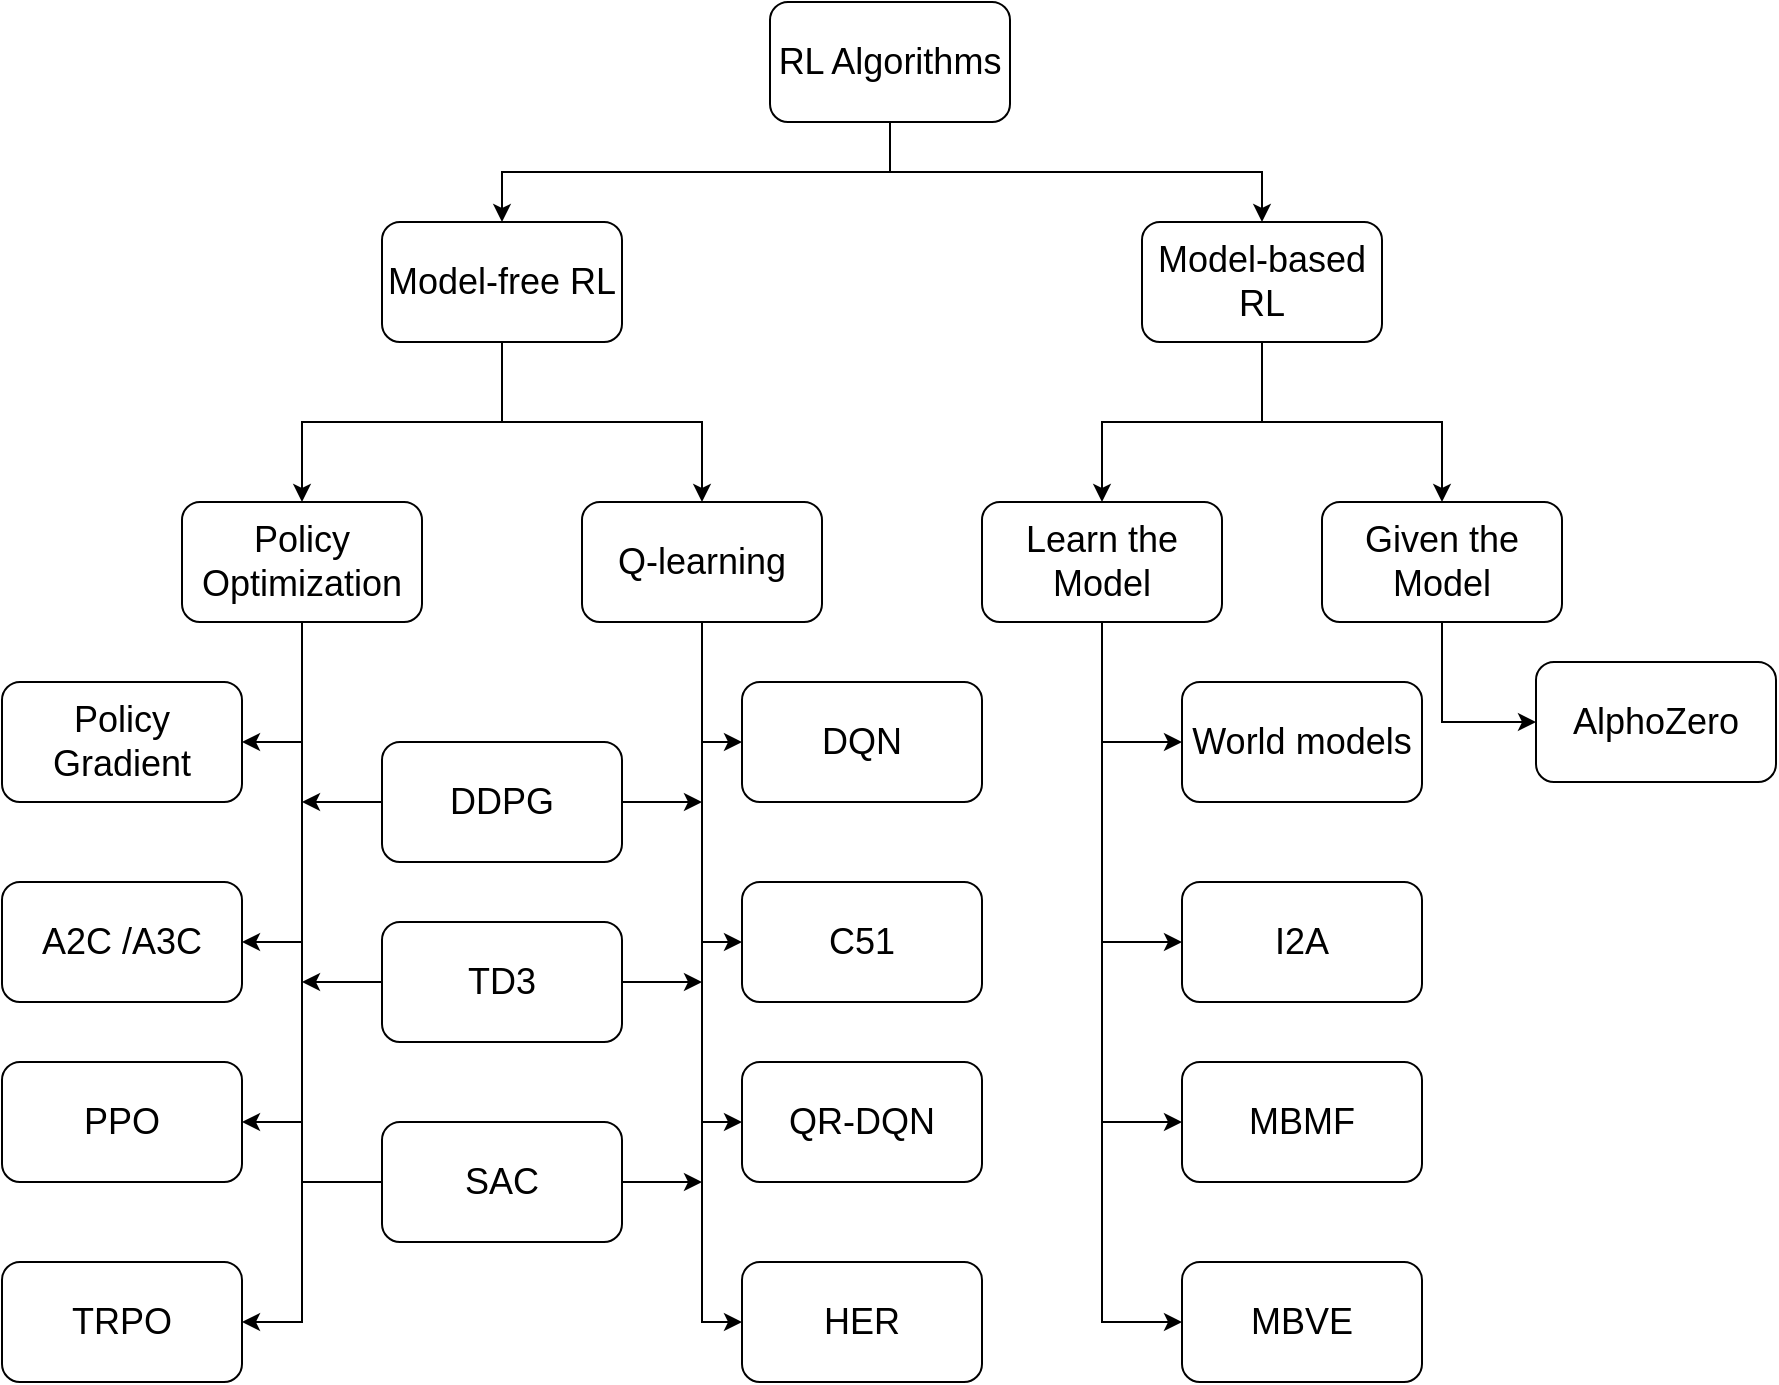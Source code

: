 <mxfile version="21.6.6" type="github">
  <diagram id="prtHgNgQTEPvFCAcTncT" name="Page-1">
    <mxGraphModel dx="2048" dy="820" grid="1" gridSize="10" guides="1" tooltips="1" connect="1" arrows="1" fold="1" page="1" pageScale="1" pageWidth="827" pageHeight="1169" math="0" shadow="0">
      <root>
        <mxCell id="0" />
        <mxCell id="1" parent="0" />
        <mxCell id="R2jbO6YWWnv4b4dk8Ssr-4" value="" style="edgeStyle=orthogonalEdgeStyle;rounded=0;orthogonalLoop=1;jettySize=auto;html=1;exitX=0.5;exitY=1;exitDx=0;exitDy=0;" edge="1" parent="1" source="R2jbO6YWWnv4b4dk8Ssr-1" target="R2jbO6YWWnv4b4dk8Ssr-3">
          <mxGeometry relative="1" as="geometry" />
        </mxCell>
        <mxCell id="R2jbO6YWWnv4b4dk8Ssr-6" style="edgeStyle=orthogonalEdgeStyle;rounded=0;orthogonalLoop=1;jettySize=auto;html=1;exitX=0.5;exitY=1;exitDx=0;exitDy=0;entryX=0.5;entryY=0;entryDx=0;entryDy=0;" edge="1" parent="1" source="R2jbO6YWWnv4b4dk8Ssr-1" target="R2jbO6YWWnv4b4dk8Ssr-2">
          <mxGeometry relative="1" as="geometry" />
        </mxCell>
        <mxCell id="R2jbO6YWWnv4b4dk8Ssr-1" value="RL Algorithms" style="rounded=1;whiteSpace=wrap;html=1;fontSize=18;" vertex="1" parent="1">
          <mxGeometry x="354" y="90" width="120" height="60" as="geometry" />
        </mxCell>
        <mxCell id="R2jbO6YWWnv4b4dk8Ssr-38" style="edgeStyle=orthogonalEdgeStyle;rounded=0;orthogonalLoop=1;jettySize=auto;html=1;exitX=0.5;exitY=1;exitDx=0;exitDy=0;entryX=0.5;entryY=0;entryDx=0;entryDy=0;" edge="1" parent="1" source="R2jbO6YWWnv4b4dk8Ssr-2" target="R2jbO6YWWnv4b4dk8Ssr-31">
          <mxGeometry relative="1" as="geometry" />
        </mxCell>
        <mxCell id="R2jbO6YWWnv4b4dk8Ssr-39" style="edgeStyle=orthogonalEdgeStyle;rounded=0;orthogonalLoop=1;jettySize=auto;html=1;exitX=0.5;exitY=1;exitDx=0;exitDy=0;entryX=0.5;entryY=0;entryDx=0;entryDy=0;" edge="1" parent="1" source="R2jbO6YWWnv4b4dk8Ssr-2" target="R2jbO6YWWnv4b4dk8Ssr-32">
          <mxGeometry relative="1" as="geometry" />
        </mxCell>
        <mxCell id="R2jbO6YWWnv4b4dk8Ssr-2" value="Model-based RL" style="rounded=1;whiteSpace=wrap;html=1;fontSize=18;" vertex="1" parent="1">
          <mxGeometry x="540" y="200" width="120" height="60" as="geometry" />
        </mxCell>
        <mxCell id="R2jbO6YWWnv4b4dk8Ssr-8" value="" style="edgeStyle=orthogonalEdgeStyle;rounded=0;orthogonalLoop=1;jettySize=auto;html=1;" edge="1" parent="1" source="R2jbO6YWWnv4b4dk8Ssr-3" target="R2jbO6YWWnv4b4dk8Ssr-7">
          <mxGeometry relative="1" as="geometry" />
        </mxCell>
        <mxCell id="R2jbO6YWWnv4b4dk8Ssr-11" style="edgeStyle=orthogonalEdgeStyle;rounded=0;orthogonalLoop=1;jettySize=auto;html=1;exitX=0.5;exitY=1;exitDx=0;exitDy=0;entryX=0.5;entryY=0;entryDx=0;entryDy=0;" edge="1" parent="1" source="R2jbO6YWWnv4b4dk8Ssr-3" target="R2jbO6YWWnv4b4dk8Ssr-9">
          <mxGeometry relative="1" as="geometry" />
        </mxCell>
        <mxCell id="R2jbO6YWWnv4b4dk8Ssr-3" value="Model-free RL" style="rounded=1;whiteSpace=wrap;html=1;fontSize=18;" vertex="1" parent="1">
          <mxGeometry x="160" y="200" width="120" height="60" as="geometry" />
        </mxCell>
        <mxCell id="R2jbO6YWWnv4b4dk8Ssr-16" value="" style="edgeStyle=orthogonalEdgeStyle;rounded=0;orthogonalLoop=1;jettySize=auto;html=1;entryX=1;entryY=0.5;entryDx=0;entryDy=0;" edge="1" parent="1" source="R2jbO6YWWnv4b4dk8Ssr-7" target="R2jbO6YWWnv4b4dk8Ssr-12">
          <mxGeometry relative="1" as="geometry" />
        </mxCell>
        <mxCell id="R2jbO6YWWnv4b4dk8Ssr-17" style="edgeStyle=orthogonalEdgeStyle;rounded=0;orthogonalLoop=1;jettySize=auto;html=1;exitX=0.5;exitY=1;exitDx=0;exitDy=0;entryX=1;entryY=0.5;entryDx=0;entryDy=0;" edge="1" parent="1" source="R2jbO6YWWnv4b4dk8Ssr-7" target="R2jbO6YWWnv4b4dk8Ssr-15">
          <mxGeometry relative="1" as="geometry" />
        </mxCell>
        <mxCell id="R2jbO6YWWnv4b4dk8Ssr-18" style="edgeStyle=orthogonalEdgeStyle;rounded=0;orthogonalLoop=1;jettySize=auto;html=1;exitX=0.5;exitY=1;exitDx=0;exitDy=0;entryX=1;entryY=0.5;entryDx=0;entryDy=0;" edge="1" parent="1" source="R2jbO6YWWnv4b4dk8Ssr-7" target="R2jbO6YWWnv4b4dk8Ssr-14">
          <mxGeometry relative="1" as="geometry" />
        </mxCell>
        <mxCell id="R2jbO6YWWnv4b4dk8Ssr-19" style="edgeStyle=orthogonalEdgeStyle;rounded=0;orthogonalLoop=1;jettySize=auto;html=1;exitX=0.5;exitY=1;exitDx=0;exitDy=0;entryX=1;entryY=0.5;entryDx=0;entryDy=0;" edge="1" parent="1" source="R2jbO6YWWnv4b4dk8Ssr-7" target="R2jbO6YWWnv4b4dk8Ssr-13">
          <mxGeometry relative="1" as="geometry" />
        </mxCell>
        <mxCell id="R2jbO6YWWnv4b4dk8Ssr-7" value="Policy Optimization" style="whiteSpace=wrap;html=1;fontSize=18;rounded=1;" vertex="1" parent="1">
          <mxGeometry x="60" y="340" width="120" height="60" as="geometry" />
        </mxCell>
        <mxCell id="R2jbO6YWWnv4b4dk8Ssr-24" style="edgeStyle=orthogonalEdgeStyle;rounded=0;orthogonalLoop=1;jettySize=auto;html=1;exitX=0.5;exitY=1;exitDx=0;exitDy=0;entryX=0;entryY=0.5;entryDx=0;entryDy=0;" edge="1" parent="1" source="R2jbO6YWWnv4b4dk8Ssr-9" target="R2jbO6YWWnv4b4dk8Ssr-20">
          <mxGeometry relative="1" as="geometry" />
        </mxCell>
        <mxCell id="R2jbO6YWWnv4b4dk8Ssr-25" style="edgeStyle=orthogonalEdgeStyle;rounded=0;orthogonalLoop=1;jettySize=auto;html=1;exitX=0.5;exitY=1;exitDx=0;exitDy=0;entryX=0;entryY=0.5;entryDx=0;entryDy=0;" edge="1" parent="1" source="R2jbO6YWWnv4b4dk8Ssr-9" target="R2jbO6YWWnv4b4dk8Ssr-23">
          <mxGeometry relative="1" as="geometry" />
        </mxCell>
        <mxCell id="R2jbO6YWWnv4b4dk8Ssr-26" style="edgeStyle=orthogonalEdgeStyle;rounded=0;orthogonalLoop=1;jettySize=auto;html=1;exitX=0.5;exitY=1;exitDx=0;exitDy=0;entryX=0;entryY=0.5;entryDx=0;entryDy=0;" edge="1" parent="1" source="R2jbO6YWWnv4b4dk8Ssr-9" target="R2jbO6YWWnv4b4dk8Ssr-22">
          <mxGeometry relative="1" as="geometry" />
        </mxCell>
        <mxCell id="R2jbO6YWWnv4b4dk8Ssr-27" style="edgeStyle=orthogonalEdgeStyle;rounded=0;orthogonalLoop=1;jettySize=auto;html=1;exitX=0.5;exitY=1;exitDx=0;exitDy=0;entryX=0;entryY=0.5;entryDx=0;entryDy=0;" edge="1" parent="1" source="R2jbO6YWWnv4b4dk8Ssr-9" target="R2jbO6YWWnv4b4dk8Ssr-21">
          <mxGeometry relative="1" as="geometry" />
        </mxCell>
        <mxCell id="R2jbO6YWWnv4b4dk8Ssr-9" value="Q-learning" style="whiteSpace=wrap;html=1;fontSize=18;rounded=1;" vertex="1" parent="1">
          <mxGeometry x="260" y="340" width="120" height="60" as="geometry" />
        </mxCell>
        <mxCell id="R2jbO6YWWnv4b4dk8Ssr-12" value="Policy Gradient" style="whiteSpace=wrap;html=1;fontSize=18;rounded=1;" vertex="1" parent="1">
          <mxGeometry x="-30" y="430" width="120" height="60" as="geometry" />
        </mxCell>
        <mxCell id="R2jbO6YWWnv4b4dk8Ssr-13" value="TRPO" style="whiteSpace=wrap;html=1;fontSize=18;rounded=1;" vertex="1" parent="1">
          <mxGeometry x="-30" y="720" width="120" height="60" as="geometry" />
        </mxCell>
        <mxCell id="R2jbO6YWWnv4b4dk8Ssr-14" value="PPO" style="whiteSpace=wrap;html=1;fontSize=18;rounded=1;" vertex="1" parent="1">
          <mxGeometry x="-30" y="620" width="120" height="60" as="geometry" />
        </mxCell>
        <mxCell id="R2jbO6YWWnv4b4dk8Ssr-15" value="A2C /A3C" style="whiteSpace=wrap;html=1;fontSize=18;rounded=1;" vertex="1" parent="1">
          <mxGeometry x="-30" y="530" width="120" height="60" as="geometry" />
        </mxCell>
        <mxCell id="R2jbO6YWWnv4b4dk8Ssr-20" value="DQN" style="whiteSpace=wrap;html=1;fontSize=18;rounded=1;" vertex="1" parent="1">
          <mxGeometry x="340" y="430" width="120" height="60" as="geometry" />
        </mxCell>
        <mxCell id="R2jbO6YWWnv4b4dk8Ssr-21" value="HER" style="whiteSpace=wrap;html=1;fontSize=18;rounded=1;" vertex="1" parent="1">
          <mxGeometry x="340" y="720" width="120" height="60" as="geometry" />
        </mxCell>
        <mxCell id="R2jbO6YWWnv4b4dk8Ssr-22" value="QR-DQN" style="whiteSpace=wrap;html=1;fontSize=18;rounded=1;" vertex="1" parent="1">
          <mxGeometry x="340" y="620" width="120" height="60" as="geometry" />
        </mxCell>
        <mxCell id="R2jbO6YWWnv4b4dk8Ssr-23" value="C51" style="whiteSpace=wrap;html=1;fontSize=18;rounded=1;" vertex="1" parent="1">
          <mxGeometry x="340" y="530" width="120" height="60" as="geometry" />
        </mxCell>
        <mxCell id="R2jbO6YWWnv4b4dk8Ssr-50" style="edgeStyle=orthogonalEdgeStyle;rounded=0;orthogonalLoop=1;jettySize=auto;html=1;exitX=0;exitY=0.5;exitDx=0;exitDy=0;endArrow=none;endFill=0;" edge="1" parent="1" source="R2jbO6YWWnv4b4dk8Ssr-28">
          <mxGeometry relative="1" as="geometry">
            <mxPoint x="120" y="680" as="targetPoint" />
          </mxGeometry>
        </mxCell>
        <mxCell id="R2jbO6YWWnv4b4dk8Ssr-51" style="edgeStyle=orthogonalEdgeStyle;rounded=0;orthogonalLoop=1;jettySize=auto;html=1;exitX=1;exitY=0.5;exitDx=0;exitDy=0;startArrow=none;startFill=0;" edge="1" parent="1" source="R2jbO6YWWnv4b4dk8Ssr-28">
          <mxGeometry relative="1" as="geometry">
            <mxPoint x="320" y="680" as="targetPoint" />
          </mxGeometry>
        </mxCell>
        <mxCell id="R2jbO6YWWnv4b4dk8Ssr-28" value="SAC" style="whiteSpace=wrap;html=1;fontSize=18;rounded=1;" vertex="1" parent="1">
          <mxGeometry x="160" y="650" width="120" height="60" as="geometry" />
        </mxCell>
        <mxCell id="R2jbO6YWWnv4b4dk8Ssr-48" style="edgeStyle=orthogonalEdgeStyle;rounded=0;orthogonalLoop=1;jettySize=auto;html=1;exitX=0;exitY=0.5;exitDx=0;exitDy=0;startArrow=none;startFill=0;" edge="1" parent="1" source="R2jbO6YWWnv4b4dk8Ssr-29">
          <mxGeometry relative="1" as="geometry">
            <mxPoint x="120" y="580" as="targetPoint" />
          </mxGeometry>
        </mxCell>
        <mxCell id="R2jbO6YWWnv4b4dk8Ssr-49" style="edgeStyle=orthogonalEdgeStyle;rounded=0;orthogonalLoop=1;jettySize=auto;html=1;exitX=1;exitY=0.5;exitDx=0;exitDy=0;startArrow=none;startFill=0;" edge="1" parent="1" source="R2jbO6YWWnv4b4dk8Ssr-29">
          <mxGeometry relative="1" as="geometry">
            <mxPoint x="320" y="580" as="targetPoint" />
          </mxGeometry>
        </mxCell>
        <mxCell id="R2jbO6YWWnv4b4dk8Ssr-29" value="TD3" style="whiteSpace=wrap;html=1;fontSize=18;rounded=1;" vertex="1" parent="1">
          <mxGeometry x="160" y="550" width="120" height="60" as="geometry" />
        </mxCell>
        <mxCell id="R2jbO6YWWnv4b4dk8Ssr-46" style="edgeStyle=orthogonalEdgeStyle;rounded=0;orthogonalLoop=1;jettySize=auto;html=1;exitX=0;exitY=0.5;exitDx=0;exitDy=0;startArrow=none;startFill=0;" edge="1" parent="1" source="R2jbO6YWWnv4b4dk8Ssr-30">
          <mxGeometry relative="1" as="geometry">
            <mxPoint x="120" y="490" as="targetPoint" />
          </mxGeometry>
        </mxCell>
        <mxCell id="R2jbO6YWWnv4b4dk8Ssr-47" style="edgeStyle=orthogonalEdgeStyle;rounded=0;orthogonalLoop=1;jettySize=auto;html=1;exitX=1;exitY=0.5;exitDx=0;exitDy=0;startArrow=none;startFill=0;" edge="1" parent="1" source="R2jbO6YWWnv4b4dk8Ssr-30">
          <mxGeometry relative="1" as="geometry">
            <mxPoint x="320" y="490" as="targetPoint" />
          </mxGeometry>
        </mxCell>
        <mxCell id="R2jbO6YWWnv4b4dk8Ssr-30" value="DDPG" style="whiteSpace=wrap;html=1;fontSize=18;rounded=1;" vertex="1" parent="1">
          <mxGeometry x="160" y="460" width="120" height="60" as="geometry" />
        </mxCell>
        <mxCell id="R2jbO6YWWnv4b4dk8Ssr-40" style="edgeStyle=orthogonalEdgeStyle;rounded=0;orthogonalLoop=1;jettySize=auto;html=1;exitX=0.5;exitY=1;exitDx=0;exitDy=0;entryX=0;entryY=0.5;entryDx=0;entryDy=0;" edge="1" parent="1" source="R2jbO6YWWnv4b4dk8Ssr-31" target="R2jbO6YWWnv4b4dk8Ssr-33">
          <mxGeometry relative="1" as="geometry" />
        </mxCell>
        <mxCell id="R2jbO6YWWnv4b4dk8Ssr-41" style="edgeStyle=orthogonalEdgeStyle;rounded=0;orthogonalLoop=1;jettySize=auto;html=1;exitX=0.5;exitY=1;exitDx=0;exitDy=0;entryX=0;entryY=0.5;entryDx=0;entryDy=0;" edge="1" parent="1" source="R2jbO6YWWnv4b4dk8Ssr-31" target="R2jbO6YWWnv4b4dk8Ssr-36">
          <mxGeometry relative="1" as="geometry" />
        </mxCell>
        <mxCell id="R2jbO6YWWnv4b4dk8Ssr-42" style="edgeStyle=orthogonalEdgeStyle;rounded=0;orthogonalLoop=1;jettySize=auto;html=1;exitX=0.5;exitY=1;exitDx=0;exitDy=0;entryX=0;entryY=0.5;entryDx=0;entryDy=0;" edge="1" parent="1" source="R2jbO6YWWnv4b4dk8Ssr-31" target="R2jbO6YWWnv4b4dk8Ssr-35">
          <mxGeometry relative="1" as="geometry" />
        </mxCell>
        <mxCell id="R2jbO6YWWnv4b4dk8Ssr-43" style="edgeStyle=orthogonalEdgeStyle;rounded=0;orthogonalLoop=1;jettySize=auto;html=1;exitX=0.5;exitY=1;exitDx=0;exitDy=0;entryX=0;entryY=0.5;entryDx=0;entryDy=0;" edge="1" parent="1" source="R2jbO6YWWnv4b4dk8Ssr-31" target="R2jbO6YWWnv4b4dk8Ssr-34">
          <mxGeometry relative="1" as="geometry" />
        </mxCell>
        <mxCell id="R2jbO6YWWnv4b4dk8Ssr-31" value="Learn the Model" style="whiteSpace=wrap;html=1;fontSize=18;rounded=1;" vertex="1" parent="1">
          <mxGeometry x="460" y="340" width="120" height="60" as="geometry" />
        </mxCell>
        <mxCell id="R2jbO6YWWnv4b4dk8Ssr-44" style="edgeStyle=orthogonalEdgeStyle;rounded=0;orthogonalLoop=1;jettySize=auto;html=1;exitX=0.5;exitY=1;exitDx=0;exitDy=0;entryX=0;entryY=0.5;entryDx=0;entryDy=0;" edge="1" parent="1" source="R2jbO6YWWnv4b4dk8Ssr-32" target="R2jbO6YWWnv4b4dk8Ssr-37">
          <mxGeometry relative="1" as="geometry" />
        </mxCell>
        <mxCell id="R2jbO6YWWnv4b4dk8Ssr-32" value="Given the Model" style="whiteSpace=wrap;html=1;fontSize=18;rounded=1;" vertex="1" parent="1">
          <mxGeometry x="630" y="340" width="120" height="60" as="geometry" />
        </mxCell>
        <mxCell id="R2jbO6YWWnv4b4dk8Ssr-33" value="World models" style="whiteSpace=wrap;html=1;fontSize=18;rounded=1;" vertex="1" parent="1">
          <mxGeometry x="560" y="430" width="120" height="60" as="geometry" />
        </mxCell>
        <mxCell id="R2jbO6YWWnv4b4dk8Ssr-34" value="MBVE" style="whiteSpace=wrap;html=1;fontSize=18;rounded=1;" vertex="1" parent="1">
          <mxGeometry x="560" y="720" width="120" height="60" as="geometry" />
        </mxCell>
        <mxCell id="R2jbO6YWWnv4b4dk8Ssr-35" value="MBMF" style="whiteSpace=wrap;html=1;fontSize=18;rounded=1;" vertex="1" parent="1">
          <mxGeometry x="560" y="620" width="120" height="60" as="geometry" />
        </mxCell>
        <mxCell id="R2jbO6YWWnv4b4dk8Ssr-36" value="I2A" style="whiteSpace=wrap;html=1;fontSize=18;rounded=1;" vertex="1" parent="1">
          <mxGeometry x="560" y="530" width="120" height="60" as="geometry" />
        </mxCell>
        <mxCell id="R2jbO6YWWnv4b4dk8Ssr-37" value="AlphoZero" style="whiteSpace=wrap;html=1;fontSize=18;rounded=1;" vertex="1" parent="1">
          <mxGeometry x="737" y="420" width="120" height="60" as="geometry" />
        </mxCell>
      </root>
    </mxGraphModel>
  </diagram>
</mxfile>
